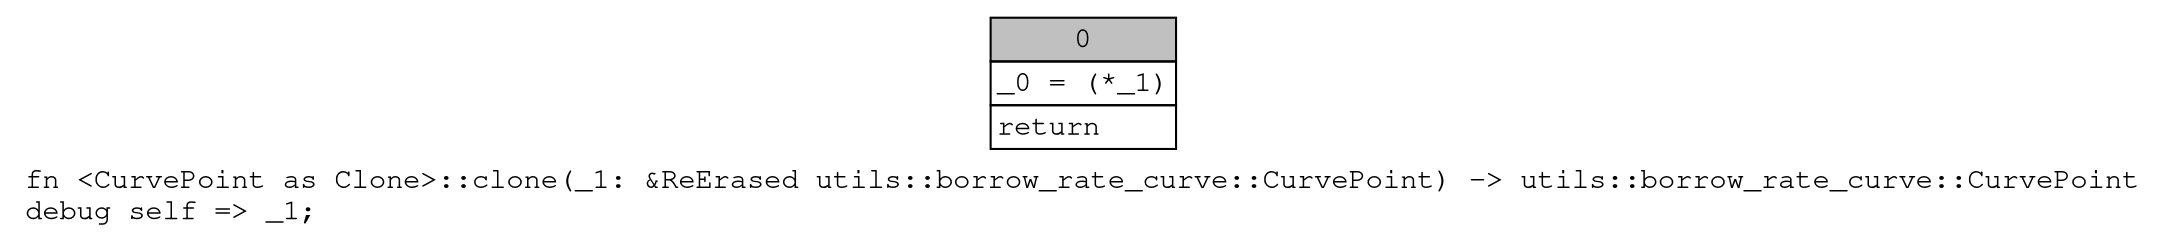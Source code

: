 digraph Mir_0_11286 {
    graph [fontname="Courier, monospace"];
    node [fontname="Courier, monospace"];
    edge [fontname="Courier, monospace"];
    label=<fn &lt;CurvePoint as Clone&gt;::clone(_1: &amp;ReErased utils::borrow_rate_curve::CurvePoint) -&gt; utils::borrow_rate_curve::CurvePoint<br align="left"/>debug self =&gt; _1;<br align="left"/>>;
    bb0__0_11286 [shape="none", label=<<table border="0" cellborder="1" cellspacing="0"><tr><td bgcolor="gray" align="center" colspan="1">0</td></tr><tr><td align="left" balign="left">_0 = (*_1)<br/></td></tr><tr><td align="left">return</td></tr></table>>];
}
